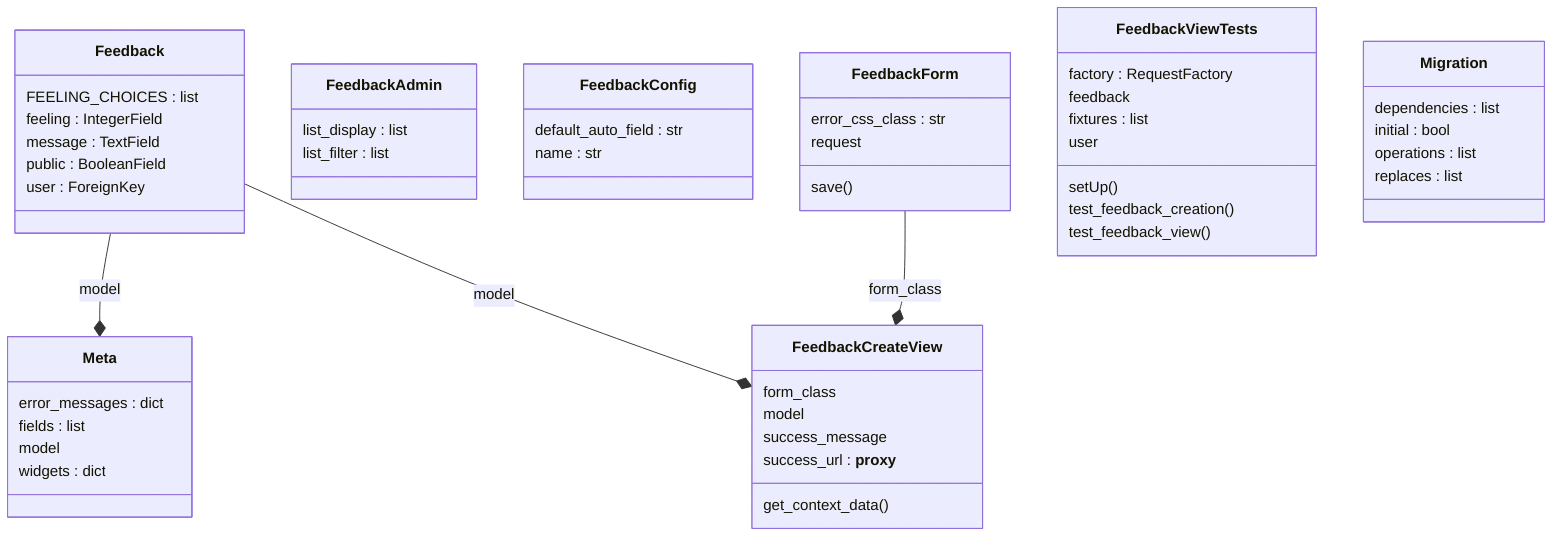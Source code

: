 classDiagram
  class Feedback {
    FEELING_CHOICES : list
    feeling : IntegerField
    message : TextField
    public : BooleanField
    user : ForeignKey
  }
  class FeedbackAdmin {
    list_display : list
    list_filter : list
  }
  class FeedbackConfig {
    default_auto_field : str
    name : str
  }
  class FeedbackCreateView {
    form_class
    model
    success_message
    success_url : __proxy__
    get_context_data()
  }
  class FeedbackForm {
    error_css_class : str
    request
    save()
  }
  class FeedbackViewTests {
    factory : RequestFactory
    feedback
    fixtures : list
    user
    setUp()
    test_feedback_creation()
    test_feedback_view()
  }
  class Meta {
    error_messages : dict
    fields : list
    model
    widgets : dict
  }
  class Migration {
    dependencies : list
    initial : bool
    operations : list
    replaces : list
  }
  FeedbackForm --* FeedbackCreateView : form_class
  Feedback --* Meta : model
  Feedback --* FeedbackCreateView : model